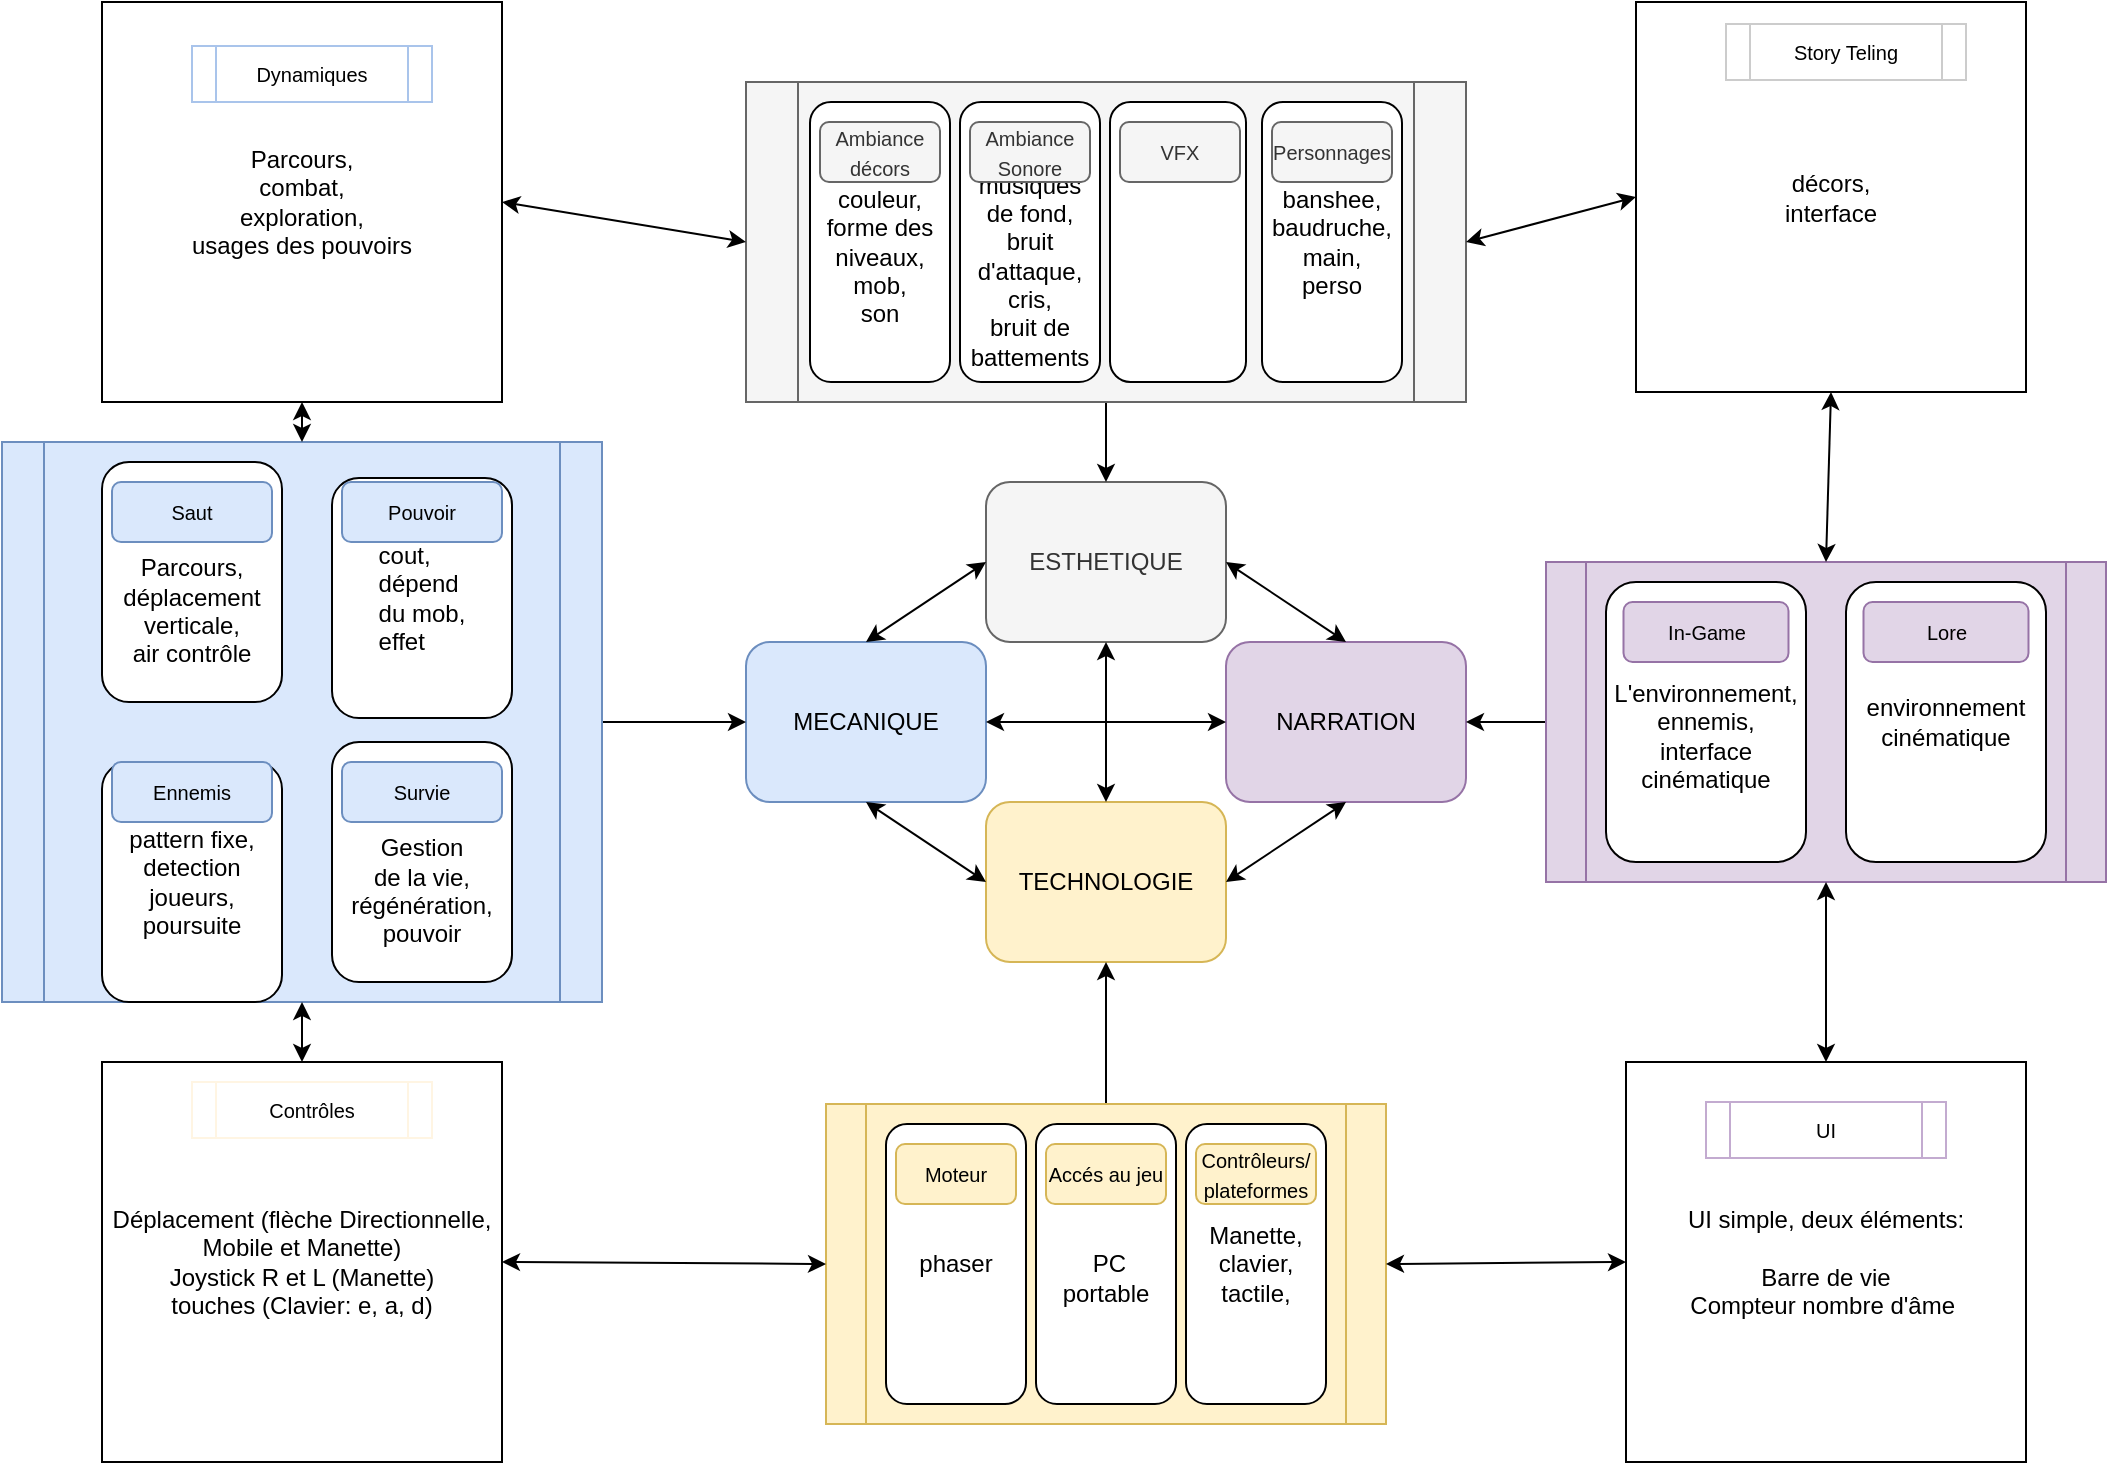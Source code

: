 <mxfile version="18.0.3" type="device"><diagram id="1nFYEs8PaPuz8maObOUG" name="Page-1"><mxGraphModel dx="2377" dy="555" grid="1" gridSize="10" guides="1" tooltips="1" connect="1" arrows="1" fold="1" page="1" pageScale="1" pageWidth="827" pageHeight="1169" math="0" shadow="0"><root><mxCell id="0"/><mxCell id="1" parent="0"/><mxCell id="qo9sT1_r7FfvV6KFYZEk-5" value="décors,&lt;br&gt;interface" style="whiteSpace=wrap;html=1;aspect=fixed;" parent="1" vertex="1"><mxGeometry x="685" width="195" height="195" as="geometry"/></mxCell><mxCell id="qo9sT1_r7FfvV6KFYZEk-3" value="Parcours,&lt;br&gt;combat,&lt;br&gt;exploration,&lt;br&gt;usages des pouvoirs" style="whiteSpace=wrap;html=1;aspect=fixed;" parent="1" vertex="1"><mxGeometry x="-82" width="200" height="200" as="geometry"/></mxCell><mxCell id="qo9sT1_r7FfvV6KFYZEk-2" value="Déplacement (flèche Directionnelle, Mobile et Manette)&lt;br&gt;Joystick R et L (Manette)&lt;br&gt;touches (Clavier: e, a, d)" style="whiteSpace=wrap;html=1;aspect=fixed;" parent="1" vertex="1"><mxGeometry x="-82" y="530" width="200" height="200" as="geometry"/></mxCell><mxCell id="qo9sT1_r7FfvV6KFYZEk-1" value="UI simple, deux éléments:&lt;br&gt;&lt;br&gt;Barre de vie&lt;br&gt;Compteur nombre d'âme&amp;nbsp;" style="whiteSpace=wrap;html=1;aspect=fixed;" parent="1" vertex="1"><mxGeometry x="680" y="530" width="200" height="200" as="geometry"/></mxCell><mxCell id="yZ609XtlnVNneGxmbGr6-1" value="ESTHETIQUE" style="rounded=1;whiteSpace=wrap;html=1;fillColor=#f5f5f5;strokeColor=#666666;fontColor=#333333;" parent="1" vertex="1"><mxGeometry x="360" y="240" width="120" height="80" as="geometry"/></mxCell><mxCell id="yZ609XtlnVNneGxmbGr6-2" value="MECANIQUE" style="rounded=1;whiteSpace=wrap;html=1;fillColor=#dae8fc;strokeColor=#6c8ebf;" parent="1" vertex="1"><mxGeometry x="240" y="320" width="120" height="80" as="geometry"/></mxCell><mxCell id="yZ609XtlnVNneGxmbGr6-3" value="NARRATION" style="rounded=1;whiteSpace=wrap;html=1;fillColor=#e1d5e7;strokeColor=#9673a6;" parent="1" vertex="1"><mxGeometry x="480" y="320" width="120" height="80" as="geometry"/></mxCell><mxCell id="yZ609XtlnVNneGxmbGr6-4" value="TECHNOLOGIE" style="rounded=1;whiteSpace=wrap;html=1;fillColor=#fff2cc;strokeColor=#d6b656;" parent="1" vertex="1"><mxGeometry x="360" y="400" width="120" height="80" as="geometry"/></mxCell><mxCell id="yZ609XtlnVNneGxmbGr6-20" value="" style="endArrow=classic;startArrow=classic;html=1;rounded=0;entryX=0.5;entryY=1;entryDx=0;entryDy=0;exitX=0.5;exitY=0;exitDx=0;exitDy=0;" parent="1" source="yZ609XtlnVNneGxmbGr6-4" target="yZ609XtlnVNneGxmbGr6-1" edge="1"><mxGeometry width="50" height="50" relative="1" as="geometry"><mxPoint x="350" y="430" as="sourcePoint"/><mxPoint x="400" y="380" as="targetPoint"/></mxGeometry></mxCell><mxCell id="yZ609XtlnVNneGxmbGr6-22" value="" style="endArrow=classic;startArrow=classic;html=1;rounded=0;entryX=0;entryY=0.5;entryDx=0;entryDy=0;exitX=1;exitY=0.5;exitDx=0;exitDy=0;" parent="1" source="yZ609XtlnVNneGxmbGr6-2" target="yZ609XtlnVNneGxmbGr6-3" edge="1"><mxGeometry width="50" height="50" relative="1" as="geometry"><mxPoint x="350" y="430" as="sourcePoint"/><mxPoint x="400" y="380" as="targetPoint"/></mxGeometry></mxCell><mxCell id="yZ609XtlnVNneGxmbGr6-24" style="edgeStyle=orthogonalEdgeStyle;rounded=0;orthogonalLoop=1;jettySize=auto;html=1;exitX=0.5;exitY=1;exitDx=0;exitDy=0;" parent="1" source="yZ609XtlnVNneGxmbGr6-1" target="yZ609XtlnVNneGxmbGr6-1" edge="1"><mxGeometry relative="1" as="geometry"/></mxCell><mxCell id="yZ609XtlnVNneGxmbGr6-28" value="" style="endArrow=classic;startArrow=classic;html=1;rounded=0;entryX=0;entryY=0.5;entryDx=0;entryDy=0;exitX=0.5;exitY=0;exitDx=0;exitDy=0;" parent="1" source="yZ609XtlnVNneGxmbGr6-2" target="yZ609XtlnVNneGxmbGr6-1" edge="1"><mxGeometry width="50" height="50" relative="1" as="geometry"><mxPoint x="400" y="400" as="sourcePoint"/><mxPoint x="450" y="350" as="targetPoint"/></mxGeometry></mxCell><mxCell id="yZ609XtlnVNneGxmbGr6-29" value="" style="endArrow=classic;startArrow=classic;html=1;rounded=0;entryX=0.5;entryY=1;entryDx=0;entryDy=0;exitX=0;exitY=0.5;exitDx=0;exitDy=0;" parent="1" source="yZ609XtlnVNneGxmbGr6-4" target="yZ609XtlnVNneGxmbGr6-2" edge="1"><mxGeometry width="50" height="50" relative="1" as="geometry"><mxPoint x="400" y="400" as="sourcePoint"/><mxPoint x="450" y="350" as="targetPoint"/></mxGeometry></mxCell><mxCell id="yZ609XtlnVNneGxmbGr6-31" value="" style="endArrow=classic;startArrow=classic;html=1;rounded=0;entryX=0.5;entryY=1;entryDx=0;entryDy=0;exitX=1;exitY=0.5;exitDx=0;exitDy=0;" parent="1" source="yZ609XtlnVNneGxmbGr6-4" target="yZ609XtlnVNneGxmbGr6-3" edge="1"><mxGeometry width="50" height="50" relative="1" as="geometry"><mxPoint x="400" y="400" as="sourcePoint"/><mxPoint x="450" y="350" as="targetPoint"/></mxGeometry></mxCell><mxCell id="yZ609XtlnVNneGxmbGr6-32" value="" style="endArrow=classic;startArrow=classic;html=1;rounded=0;entryX=1;entryY=0.5;entryDx=0;entryDy=0;exitX=0.5;exitY=0;exitDx=0;exitDy=0;" parent="1" source="yZ609XtlnVNneGxmbGr6-3" target="yZ609XtlnVNneGxmbGr6-1" edge="1"><mxGeometry width="50" height="50" relative="1" as="geometry"><mxPoint x="400" y="400" as="sourcePoint"/><mxPoint x="450" y="350" as="targetPoint"/></mxGeometry></mxCell><mxCell id="yZ609XtlnVNneGxmbGr6-43" style="edgeStyle=orthogonalEdgeStyle;rounded=0;orthogonalLoop=1;jettySize=auto;html=1;entryX=0.5;entryY=1;entryDx=0;entryDy=0;fontSize=12;" parent="1" source="yZ609XtlnVNneGxmbGr6-34" target="yZ609XtlnVNneGxmbGr6-4" edge="1"><mxGeometry relative="1" as="geometry"/></mxCell><mxCell id="yZ609XtlnVNneGxmbGr6-34" value="" style="shape=process;whiteSpace=wrap;html=1;backgroundOutline=1;size=0.071;fillColor=#fff2cc;strokeColor=#d6b656;" parent="1" vertex="1"><mxGeometry x="280" y="551" width="280" height="160" as="geometry"/></mxCell><mxCell id="yZ609XtlnVNneGxmbGr6-35" value="&lt;div style=&quot;text-align: left;&quot;&gt;phaser&lt;br&gt;&lt;/div&gt;" style="rounded=1;whiteSpace=wrap;html=1;" parent="1" vertex="1"><mxGeometry x="310" y="561" width="70" height="140" as="geometry"/></mxCell><mxCell id="yZ609XtlnVNneGxmbGr6-37" value="Manette,&lt;br&gt;clavier,&lt;br&gt;tactile," style="rounded=1;whiteSpace=wrap;html=1;" parent="1" vertex="1"><mxGeometry x="460" y="561" width="70" height="140" as="geometry"/></mxCell><mxCell id="yZ609XtlnVNneGxmbGr6-38" value="&lt;br&gt;&amp;nbsp;PC&lt;br&gt;portable" style="rounded=1;whiteSpace=wrap;html=1;" parent="1" vertex="1"><mxGeometry x="385" y="561" width="70" height="140" as="geometry"/></mxCell><mxCell id="yZ609XtlnVNneGxmbGr6-39" value="&lt;font style=&quot;font-size: 10px;&quot;&gt;Accés au jeu&lt;/font&gt;" style="rounded=1;whiteSpace=wrap;html=1;fillColor=#fff2cc;strokeColor=#d6b656;" parent="1" vertex="1"><mxGeometry x="390" y="571" width="60" height="30" as="geometry"/></mxCell><mxCell id="yZ609XtlnVNneGxmbGr6-40" value="&lt;font style=&quot;font-size: 10px;&quot;&gt;Moteur&lt;/font&gt;" style="rounded=1;whiteSpace=wrap;html=1;fillColor=#fff2cc;strokeColor=#d6b656;" parent="1" vertex="1"><mxGeometry x="315" y="571" width="60" height="30" as="geometry"/></mxCell><mxCell id="yZ609XtlnVNneGxmbGr6-41" value="&lt;font style=&quot;font-size: 10px;&quot;&gt;Contrôleurs/ plateformes&lt;br&gt;&lt;/font&gt;" style="rounded=1;whiteSpace=wrap;html=1;fillColor=#fff2cc;strokeColor=#d6b656;" parent="1" vertex="1"><mxGeometry x="465" y="571" width="60" height="30" as="geometry"/></mxCell><mxCell id="yZ609XtlnVNneGxmbGr6-51" style="edgeStyle=orthogonalEdgeStyle;rounded=0;orthogonalLoop=1;jettySize=auto;html=1;entryX=1;entryY=0.5;entryDx=0;entryDy=0;fontSize=12;" parent="1" source="yZ609XtlnVNneGxmbGr6-44" target="yZ609XtlnVNneGxmbGr6-3" edge="1"><mxGeometry relative="1" as="geometry"/></mxCell><mxCell id="yZ609XtlnVNneGxmbGr6-44" value="" style="shape=process;whiteSpace=wrap;html=1;backgroundOutline=1;size=0.071;fillColor=#e1d5e7;strokeColor=#9673a6;" parent="1" vertex="1"><mxGeometry x="640" y="280" width="280" height="160" as="geometry"/></mxCell><mxCell id="yZ609XtlnVNneGxmbGr6-45" value="&lt;div style=&quot;&quot;&gt;&lt;br&gt;&lt;/div&gt;&lt;div style=&quot;&quot;&gt;L'environnement,&lt;/div&gt;&lt;div style=&quot;&quot;&gt;ennemis,&lt;/div&gt;&lt;div style=&quot;&quot;&gt;interface&lt;/div&gt;&lt;div style=&quot;&quot;&gt;cinématique&lt;/div&gt;" style="rounded=1;whiteSpace=wrap;html=1;align=center;" parent="1" vertex="1"><mxGeometry x="670" y="290" width="100" height="140" as="geometry"/></mxCell><mxCell id="yZ609XtlnVNneGxmbGr6-47" value="environnement&lt;br&gt;cinématique" style="rounded=1;whiteSpace=wrap;html=1;" parent="1" vertex="1"><mxGeometry x="790" y="290" width="100" height="140" as="geometry"/></mxCell><mxCell id="yZ609XtlnVNneGxmbGr6-48" value="&lt;font style=&quot;font-size: 10px;&quot;&gt;Lore&lt;/font&gt;" style="rounded=1;whiteSpace=wrap;html=1;fillColor=#e1d5e7;strokeColor=#9673a6;" parent="1" vertex="1"><mxGeometry x="798.75" y="300" width="82.5" height="30" as="geometry"/></mxCell><mxCell id="yZ609XtlnVNneGxmbGr6-49" value="&lt;font style=&quot;font-size: 10px;&quot;&gt;In-Game&lt;/font&gt;" style="rounded=1;whiteSpace=wrap;html=1;fillColor=#e1d5e7;strokeColor=#9673a6;" parent="1" vertex="1"><mxGeometry x="678.75" y="300" width="82.5" height="30" as="geometry"/></mxCell><mxCell id="yZ609XtlnVNneGxmbGr6-86" style="edgeStyle=orthogonalEdgeStyle;rounded=0;orthogonalLoop=1;jettySize=auto;html=1;entryX=0;entryY=0.5;entryDx=0;entryDy=0;fontSize=10;" parent="1" source="yZ609XtlnVNneGxmbGr6-53" target="yZ609XtlnVNneGxmbGr6-2" edge="1"><mxGeometry relative="1" as="geometry"/></mxCell><mxCell id="yZ609XtlnVNneGxmbGr6-53" value="" style="shape=process;whiteSpace=wrap;html=1;backgroundOutline=1;size=0.071;fillColor=#dae8fc;strokeColor=#6c8ebf;" parent="1" vertex="1"><mxGeometry x="-132" y="220" width="300" height="280" as="geometry"/></mxCell><mxCell id="yZ609XtlnVNneGxmbGr6-57" value="&lt;div style=&quot;&quot;&gt;&lt;br&gt;&lt;/div&gt;&lt;div style=&quot;&quot;&gt;&lt;br&gt;&lt;/div&gt;&lt;div style=&quot;&quot;&gt;&lt;br&gt;&lt;/div&gt;&lt;div style=&quot;&quot;&gt;Parcours,&lt;/div&gt;&lt;div style=&quot;&quot;&gt;déplacement verticale,&lt;/div&gt;&lt;div style=&quot;&quot;&gt;air contrôle&lt;/div&gt;&lt;div style=&quot;&quot;&gt;&lt;br&gt;&lt;/div&gt;" style="rounded=1;whiteSpace=wrap;html=1;" parent="1" vertex="1"><mxGeometry x="-82" y="230" width="90" height="120" as="geometry"/></mxCell><mxCell id="yZ609XtlnVNneGxmbGr6-58" value="&lt;font style=&quot;font-size: 10px;&quot;&gt;Saut&lt;/font&gt;" style="rounded=1;whiteSpace=wrap;html=1;fillColor=#dae8fc;strokeColor=#6c8ebf;" parent="1" vertex="1"><mxGeometry x="-77" y="240" width="80" height="30" as="geometry"/></mxCell><mxCell id="yZ609XtlnVNneGxmbGr6-59" value="&lt;div style=&quot;text-align: left;&quot;&gt;cout,&lt;/div&gt;&lt;div style=&quot;text-align: left;&quot;&gt;dépend&amp;nbsp;&lt;/div&gt;&lt;div style=&quot;text-align: left;&quot;&gt;du mob,&lt;/div&gt;&lt;div style=&quot;text-align: left;&quot;&gt;effet&lt;/div&gt;" style="rounded=1;whiteSpace=wrap;html=1;" parent="1" vertex="1"><mxGeometry x="33" y="238" width="90" height="120" as="geometry"/></mxCell><mxCell id="yZ609XtlnVNneGxmbGr6-60" value="&lt;font style=&quot;font-size: 10px;&quot;&gt;Pouvoir&lt;/font&gt;" style="rounded=1;whiteSpace=wrap;html=1;fillColor=#dae8fc;strokeColor=#6c8ebf;" parent="1" vertex="1"><mxGeometry x="38" y="240" width="80" height="30" as="geometry"/></mxCell><mxCell id="yZ609XtlnVNneGxmbGr6-65" value="&lt;div style=&quot;&quot;&gt;pattern fixe,&lt;/div&gt;&lt;div style=&quot;&quot;&gt;detection joueurs,&lt;/div&gt;&lt;div style=&quot;&quot;&gt;poursuite&lt;/div&gt;" style="rounded=1;whiteSpace=wrap;html=1;align=center;" parent="1" vertex="1"><mxGeometry x="-82" y="380" width="90" height="120" as="geometry"/></mxCell><mxCell id="yZ609XtlnVNneGxmbGr6-66" value="&lt;font style=&quot;font-size: 10px;&quot;&gt;Ennemis&lt;/font&gt;" style="rounded=1;whiteSpace=wrap;html=1;fillColor=#dae8fc;strokeColor=#6c8ebf;" parent="1" vertex="1"><mxGeometry x="-77" y="380" width="80" height="30" as="geometry"/></mxCell><mxCell id="yZ609XtlnVNneGxmbGr6-73" value="&lt;div style=&quot;&quot;&gt;&lt;br&gt;&lt;/div&gt;&lt;div style=&quot;&quot;&gt;&lt;br&gt;&lt;/div&gt;&lt;div style=&quot;&quot;&gt;Gestion&lt;/div&gt;&lt;div style=&quot;&quot;&gt;de la vie,&lt;/div&gt;&lt;div style=&quot;&quot;&gt;régénération,&lt;/div&gt;&lt;div style=&quot;&quot;&gt;pouvoir&lt;/div&gt;" style="rounded=1;whiteSpace=wrap;html=1;align=center;" parent="1" vertex="1"><mxGeometry x="33" y="370" width="90" height="120" as="geometry"/></mxCell><mxCell id="yZ609XtlnVNneGxmbGr6-74" value="&lt;font style=&quot;font-size: 10px;&quot;&gt;Survie&lt;/font&gt;" style="rounded=1;whiteSpace=wrap;html=1;fillColor=#dae8fc;strokeColor=#6c8ebf;" parent="1" vertex="1"><mxGeometry x="38" y="380" width="80" height="30" as="geometry"/></mxCell><mxCell id="yZ609XtlnVNneGxmbGr6-79" style="edgeStyle=orthogonalEdgeStyle;rounded=0;orthogonalLoop=1;jettySize=auto;html=1;entryX=0.5;entryY=0;entryDx=0;entryDy=0;fontSize=10;" parent="1" source="yZ609XtlnVNneGxmbGr6-78" target="yZ609XtlnVNneGxmbGr6-1" edge="1"><mxGeometry relative="1" as="geometry"/></mxCell><mxCell id="yZ609XtlnVNneGxmbGr6-78" value="" style="shape=process;whiteSpace=wrap;html=1;backgroundOutline=1;size=0.071;fillColor=#f5f5f5;strokeColor=#666666;fontColor=#333333;" parent="1" vertex="1"><mxGeometry x="240" y="40" width="360" height="160" as="geometry"/></mxCell><mxCell id="yZ609XtlnVNneGxmbGr6-80" value="&lt;div style=&quot;&quot;&gt;&lt;br&gt;&lt;/div&gt;&lt;div style=&quot;&quot;&gt;&lt;br&gt;&lt;/div&gt;&lt;div style=&quot;&quot;&gt;couleur,&lt;/div&gt;&lt;div style=&quot;&quot;&gt;forme des niveaux,&lt;/div&gt;&lt;div style=&quot;&quot;&gt;mob,&lt;/div&gt;&lt;div style=&quot;&quot;&gt;son&lt;/div&gt;&lt;div style=&quot;&quot;&gt;&lt;br&gt;&lt;/div&gt;" style="rounded=1;whiteSpace=wrap;html=1;align=center;" parent="1" vertex="1"><mxGeometry x="272" y="50" width="70" height="140" as="geometry"/></mxCell><mxCell id="yZ609XtlnVNneGxmbGr6-81" value="&lt;font style=&quot;font-size: 10px;&quot;&gt;Ambiance&lt;br&gt;décors&lt;br&gt;&lt;/font&gt;" style="rounded=1;whiteSpace=wrap;html=1;fillColor=#f5f5f5;strokeColor=#666666;fontColor=#333333;" parent="1" vertex="1"><mxGeometry x="277" y="60" width="60" height="30" as="geometry"/></mxCell><mxCell id="yZ609XtlnVNneGxmbGr6-82" value="&lt;div style=&quot;&quot;&gt;&lt;br&gt;&lt;/div&gt;&lt;div style=&quot;&quot;&gt;&lt;br&gt;&lt;/div&gt;&lt;div style=&quot;&quot;&gt;musiques de fond,&lt;/div&gt;&lt;div style=&quot;&quot;&gt;bruit d'attaque,&lt;/div&gt;&lt;div style=&quot;&quot;&gt;cris,&lt;/div&gt;&lt;div style=&quot;&quot;&gt;bruit de battements&lt;/div&gt;" style="rounded=1;whiteSpace=wrap;html=1;align=center;" parent="1" vertex="1"><mxGeometry x="347" y="50" width="70" height="140" as="geometry"/></mxCell><mxCell id="yZ609XtlnVNneGxmbGr6-83" value="&lt;font style=&quot;font-size: 10px;&quot;&gt;Ambiance&lt;br&gt;Sonore&lt;br&gt;&lt;/font&gt;" style="rounded=1;whiteSpace=wrap;html=1;fillColor=#f5f5f5;strokeColor=#666666;fontColor=#333333;" parent="1" vertex="1"><mxGeometry x="352" y="60" width="60" height="30" as="geometry"/></mxCell><mxCell id="yZ609XtlnVNneGxmbGr6-84" value="&lt;div style=&quot;&quot;&gt;&lt;br&gt;&lt;/div&gt;" style="rounded=1;whiteSpace=wrap;html=1;align=center;" parent="1" vertex="1"><mxGeometry x="422" y="50" width="68" height="140" as="geometry"/></mxCell><mxCell id="yZ609XtlnVNneGxmbGr6-85" value="&lt;font style=&quot;font-size: 10px;&quot;&gt;VFX&lt;/font&gt;" style="rounded=1;whiteSpace=wrap;html=1;fillColor=#f5f5f5;strokeColor=#666666;fontColor=#333333;" parent="1" vertex="1"><mxGeometry x="427" y="60" width="60" height="30" as="geometry"/></mxCell><mxCell id="yZ609XtlnVNneGxmbGr6-87" value="&lt;div style=&quot;&quot;&gt;banshee,&lt;/div&gt;&lt;div style=&quot;&quot;&gt;baudruche,&lt;/div&gt;&lt;div style=&quot;&quot;&gt;main,&lt;/div&gt;&lt;div style=&quot;&quot;&gt;perso&lt;/div&gt;" style="rounded=1;whiteSpace=wrap;html=1;align=center;" parent="1" vertex="1"><mxGeometry x="498" y="50" width="70" height="140" as="geometry"/></mxCell><mxCell id="yZ609XtlnVNneGxmbGr6-88" value="&lt;span style=&quot;font-size: 10px;&quot;&gt;Personnages&lt;/span&gt;" style="rounded=1;whiteSpace=wrap;html=1;fillColor=#f5f5f5;strokeColor=#666666;fontColor=#333333;" parent="1" vertex="1"><mxGeometry x="503" y="60" width="60" height="30" as="geometry"/></mxCell><mxCell id="yZ609XtlnVNneGxmbGr6-97" value="" style="endArrow=classic;startArrow=classic;html=1;rounded=0;fontSize=10;entryX=0.5;entryY=1;entryDx=0;entryDy=0;exitX=0.5;exitY=0;exitDx=0;exitDy=0;" parent="1" source="qo9sT1_r7FfvV6KFYZEk-1" target="yZ609XtlnVNneGxmbGr6-44" edge="1"><mxGeometry width="50" height="50" relative="1" as="geometry"><mxPoint x="780" y="550" as="sourcePoint"/><mxPoint x="570" y="470" as="targetPoint"/></mxGeometry></mxCell><mxCell id="yZ609XtlnVNneGxmbGr6-98" value="" style="endArrow=classic;startArrow=classic;html=1;rounded=0;fontSize=10;exitX=1;exitY=0.5;exitDx=0;exitDy=0;entryX=0;entryY=0.5;entryDx=0;entryDy=0;" parent="1" source="yZ609XtlnVNneGxmbGr6-34" target="qo9sT1_r7FfvV6KFYZEk-1" edge="1"><mxGeometry width="50" height="50" relative="1" as="geometry"><mxPoint x="520" y="520" as="sourcePoint"/><mxPoint x="650" y="580" as="targetPoint"/></mxGeometry></mxCell><mxCell id="yZ609XtlnVNneGxmbGr6-99" value="" style="endArrow=classic;startArrow=classic;html=1;rounded=0;fontSize=10;exitX=1;exitY=0.5;exitDx=0;exitDy=0;entryX=0;entryY=0.5;entryDx=0;entryDy=0;" parent="1" source="qo9sT1_r7FfvV6KFYZEk-2" target="yZ609XtlnVNneGxmbGr6-34" edge="1"><mxGeometry width="50" height="50" relative="1" as="geometry"><mxPoint x="75" y="600" as="sourcePoint"/><mxPoint x="210" y="580" as="targetPoint"/></mxGeometry></mxCell><mxCell id="yZ609XtlnVNneGxmbGr6-100" value="" style="endArrow=classic;startArrow=classic;html=1;rounded=0;fontSize=10;entryX=0.5;entryY=1;entryDx=0;entryDy=0;exitX=0.5;exitY=0;exitDx=0;exitDy=0;" parent="1" source="qo9sT1_r7FfvV6KFYZEk-2" target="yZ609XtlnVNneGxmbGr6-53" edge="1"><mxGeometry width="50" height="50" relative="1" as="geometry"><mxPoint x="-30" y="520" as="sourcePoint"/><mxPoint x="210" y="580" as="targetPoint"/></mxGeometry></mxCell><mxCell id="yZ609XtlnVNneGxmbGr6-101" value="Contrôles" style="shape=process;whiteSpace=wrap;html=1;backgroundOutline=1;labelBackgroundColor=#ffffff;fontSize=10;strokeColor=#FFF5E3;" parent="1" vertex="1"><mxGeometry x="-37" y="540" width="120" height="28" as="geometry"/></mxCell><mxCell id="yZ609XtlnVNneGxmbGr6-105" value="UI" style="shape=process;whiteSpace=wrap;html=1;backgroundOutline=1;labelBackgroundColor=#ffffff;fontSize=10;strokeColor=#C3ABD0;" parent="1" vertex="1"><mxGeometry x="720" y="550" width="120" height="28" as="geometry"/></mxCell><mxCell id="yZ609XtlnVNneGxmbGr6-106" value="Story Teling" style="shape=process;whiteSpace=wrap;html=1;backgroundOutline=1;labelBackgroundColor=#ffffff;fontSize=10;strokeColor=#CCCCCC;" parent="1" vertex="1"><mxGeometry x="730" y="11" width="120" height="28" as="geometry"/></mxCell><mxCell id="yZ609XtlnVNneGxmbGr6-107" value="Dynamiques" style="shape=process;whiteSpace=wrap;html=1;backgroundOutline=1;labelBackgroundColor=#ffffff;fontSize=10;strokeColor=#A9C4EB;" parent="1" vertex="1"><mxGeometry x="-37" y="22" width="120" height="28" as="geometry"/></mxCell><mxCell id="yZ609XtlnVNneGxmbGr6-110" value="" style="endArrow=classic;startArrow=classic;html=1;rounded=0;fontSize=10;entryX=0.5;entryY=0;entryDx=0;entryDy=0;exitX=0.5;exitY=1;exitDx=0;exitDy=0;" parent="1" source="qo9sT1_r7FfvV6KFYZEk-3" target="yZ609XtlnVNneGxmbGr6-53" edge="1"><mxGeometry width="50" height="50" relative="1" as="geometry"><mxPoint x="-39.6" y="168" as="sourcePoint"/><mxPoint x="-60" y="270" as="targetPoint"/></mxGeometry></mxCell><mxCell id="yZ609XtlnVNneGxmbGr6-112" value="" style="endArrow=classic;startArrow=classic;html=1;rounded=0;fontSize=10;entryX=0;entryY=0.5;entryDx=0;entryDy=0;exitX=1;exitY=0.5;exitDx=0;exitDy=0;" parent="1" source="qo9sT1_r7FfvV6KFYZEk-3" target="yZ609XtlnVNneGxmbGr6-78" edge="1"><mxGeometry width="50" height="50" relative="1" as="geometry"><mxPoint x="96" y="120" as="sourcePoint"/><mxPoint x="90" y="260" as="targetPoint"/></mxGeometry></mxCell><mxCell id="yZ609XtlnVNneGxmbGr6-113" value="" style="endArrow=classic;startArrow=classic;html=1;rounded=0;fontSize=10;exitX=0.5;exitY=0;exitDx=0;exitDy=0;entryX=0.5;entryY=1;entryDx=0;entryDy=0;" parent="1" source="yZ609XtlnVNneGxmbGr6-44" target="qo9sT1_r7FfvV6KFYZEk-5" edge="1"><mxGeometry width="50" height="50" relative="1" as="geometry"><mxPoint x="670" y="280" as="sourcePoint"/><mxPoint x="780" y="200" as="targetPoint"/></mxGeometry></mxCell><mxCell id="yZ609XtlnVNneGxmbGr6-114" value="" style="endArrow=classic;startArrow=classic;html=1;rounded=0;fontSize=10;entryX=1;entryY=0.5;entryDx=0;entryDy=0;exitX=0;exitY=0.5;exitDx=0;exitDy=0;" parent="1" source="qo9sT1_r7FfvV6KFYZEk-5" target="yZ609XtlnVNneGxmbGr6-78" edge="1"><mxGeometry width="50" height="50" relative="1" as="geometry"><mxPoint x="686.4" y="121" as="sourcePoint"/><mxPoint x="720" y="230" as="targetPoint"/></mxGeometry></mxCell></root></mxGraphModel></diagram></mxfile>